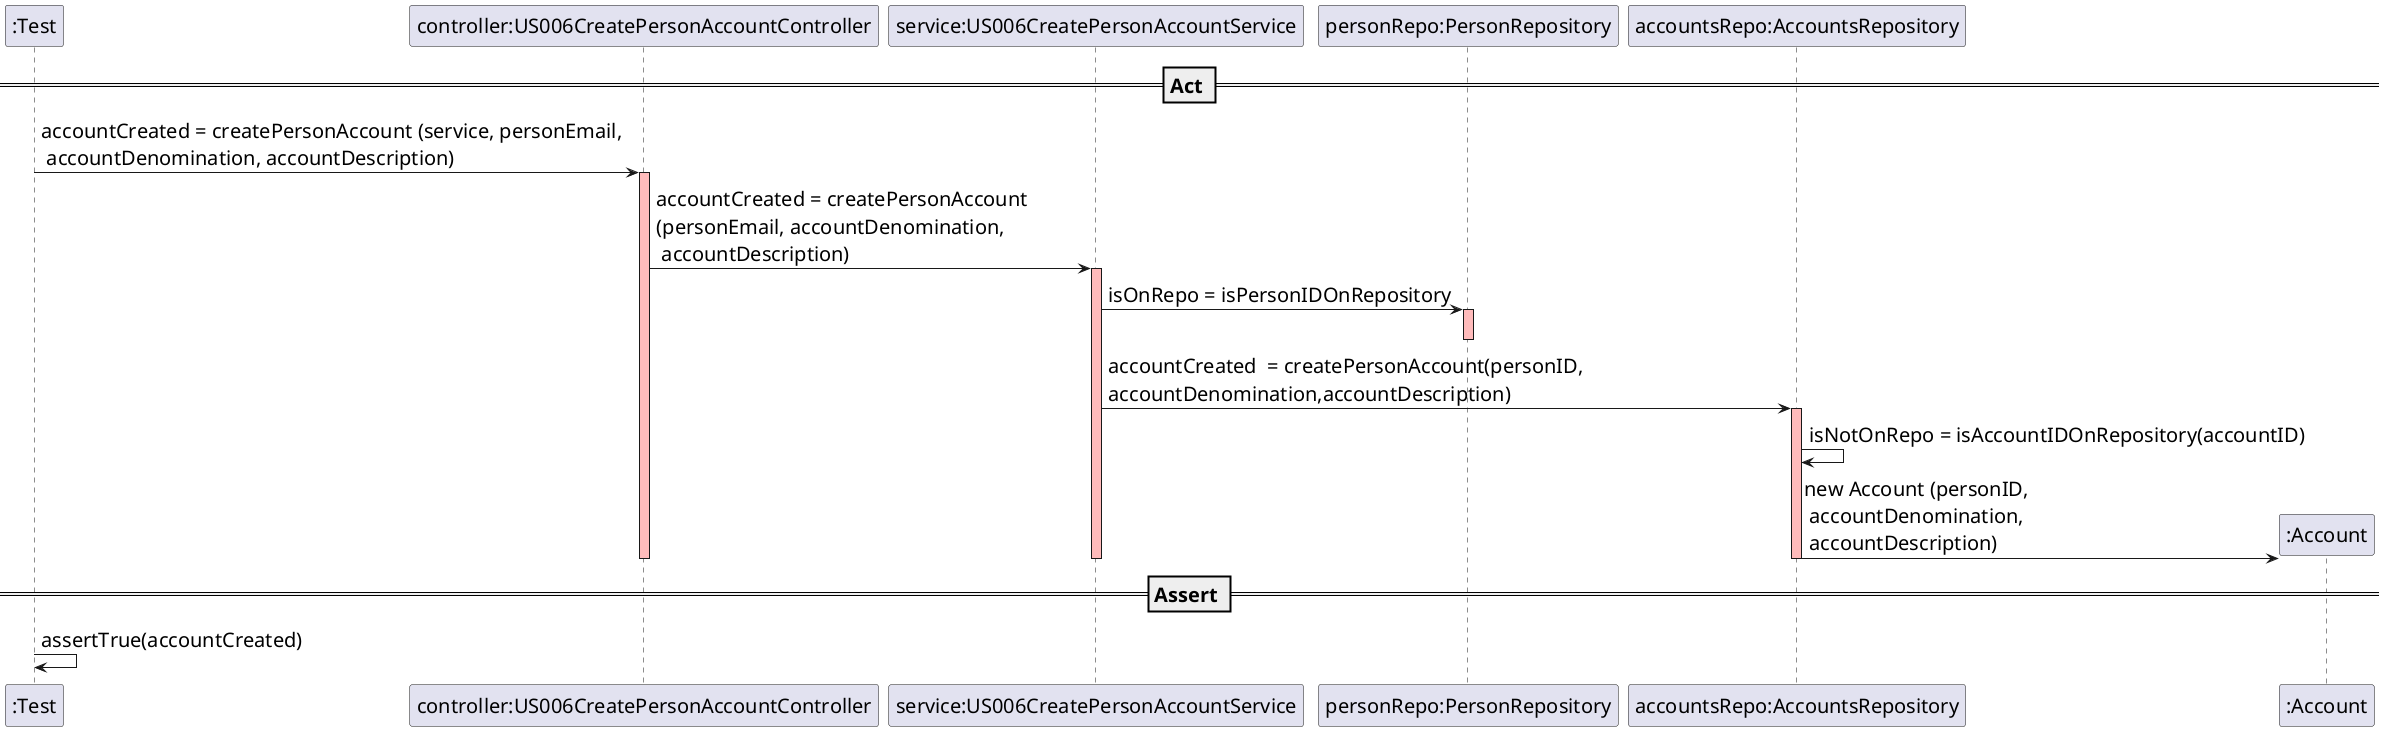 @startuml
skinparam DefaultFontSize 20

participant ":Test"
participant "controller:US006CreatePersonAccountController"
participant "service:US006CreatePersonAccountService"
participant "personRepo:PersonRepository"
participant "accountsRepo:AccountsRepository"

== Act ==
":Test" -> "controller:US006CreatePersonAccountController" : accountCreated = createPersonAccount (service, personEmail, \n accountDenomination, accountDescription)
activate "controller:US006CreatePersonAccountController"  #FFBBBB

"controller:US006CreatePersonAccountController" -> "service:US006CreatePersonAccountService" : accountCreated = createPersonAccount\n(personEmail, accountDenomination,\n accountDescription)
activate "service:US006CreatePersonAccountService"  #FFBBBB

"service:US006CreatePersonAccountService" -> "personRepo:PersonRepository" : isOnRepo = isPersonIDOnRepository
activate "personRepo:PersonRepository"  #FFBBBB
deactivate "personRepo:PersonRepository"  #FFBBBB

"service:US006CreatePersonAccountService"  -> "accountsRepo:AccountsRepository" : accountCreated  = createPersonAccount(personID, \naccountDenomination,accountDescription)
activate "accountsRepo:AccountsRepository" #FFBBBB

"accountsRepo:AccountsRepository" -> "accountsRepo:AccountsRepository" : isNotOnRepo = isAccountIDOnRepository(accountID)
create ":Account"
"accountsRepo:AccountsRepository" -> ":Account" : new Account (personID, \n accountDenomination,\n accountDescription)

deactivate "accountsRepo:AccountsRepository" #FFBBBB
deactivate "service:US006CreatePersonAccountService"  #FFBBBB
deactivate "controller:US006CreatePersonAccountController"  #FFBBBB

== Assert ==

":Test" -> ":Test" : assertTrue(accountCreated)

@enduml